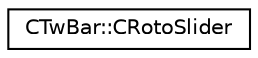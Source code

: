 digraph "Graphical Class Hierarchy"
{
  edge [fontname="Helvetica",fontsize="10",labelfontname="Helvetica",labelfontsize="10"];
  node [fontname="Helvetica",fontsize="10",shape=record];
  rankdir="LR";
  Node1 [label="CTwBar::CRotoSlider",height=0.2,width=0.4,color="black", fillcolor="white", style="filled",URL="$struct_c_tw_bar_1_1_c_roto_slider.html"];
}
